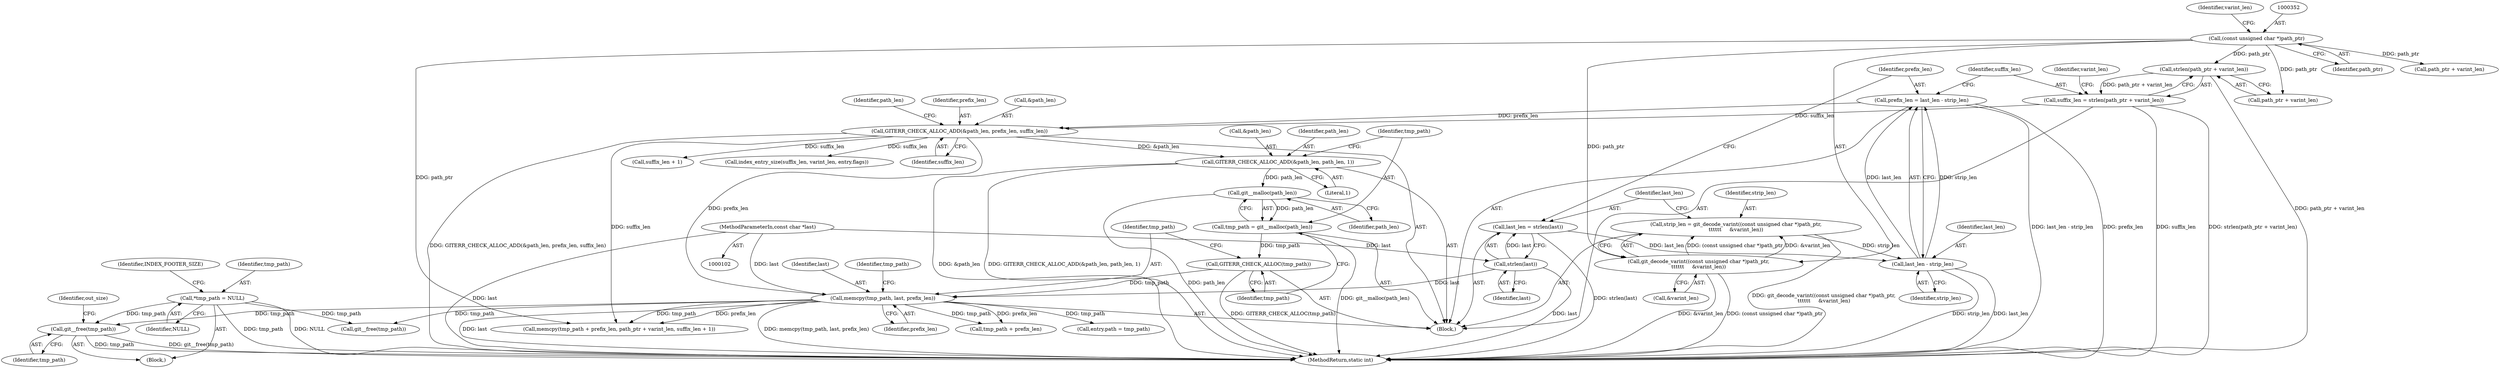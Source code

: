 digraph "0_libgit2_3207ddb0103543da8ad2139ec6539f590f9900c1@API" {
"1000455" [label="(Call,git__free(tmp_path))"];
"1000126" [label="(Call,*tmp_path = NULL)"];
"1000398" [label="(Call,memcpy(tmp_path, last, prefix_len))"];
"1000396" [label="(Call,GITERR_CHECK_ALLOC(tmp_path))"];
"1000392" [label="(Call,tmp_path = git__malloc(path_len))"];
"1000394" [label="(Call,git__malloc(path_len))"];
"1000387" [label="(Call,GITERR_CHECK_ALLOC_ADD(&path_len, path_len, 1))"];
"1000382" [label="(Call,GITERR_CHECK_ALLOC_ADD(&path_len, prefix_len, suffix_len))"];
"1000362" [label="(Call,prefix_len = last_len - strip_len)"];
"1000364" [label="(Call,last_len - strip_len)"];
"1000357" [label="(Call,last_len = strlen(last))"];
"1000359" [label="(Call,strlen(last))"];
"1000108" [label="(MethodParameterIn,const char *last)"];
"1000348" [label="(Call,strip_len = git_decode_varint((const unsigned char *)path_ptr,\n\t\t\t\t\t\t     &varint_len))"];
"1000350" [label="(Call,git_decode_varint((const unsigned char *)path_ptr,\n\t\t\t\t\t\t     &varint_len))"];
"1000351" [label="(Call,(const unsigned char *)path_ptr)"];
"1000368" [label="(Call,suffix_len = strlen(path_ptr + varint_len))"];
"1000370" [label="(Call,strlen(path_ptr + varint_len))"];
"1000391" [label="(Literal,1)"];
"1000109" [label="(Block,)"];
"1000368" [label="(Call,suffix_len = strlen(path_ptr + varint_len))"];
"1000365" [label="(Identifier,last_len)"];
"1000348" [label="(Call,strip_len = git_decode_varint((const unsigned char *)path_ptr,\n\t\t\t\t\t\t     &varint_len))"];
"1000351" [label="(Call,(const unsigned char *)path_ptr)"];
"1000127" [label="(Identifier,tmp_path)"];
"1000402" [label="(Call,memcpy(tmp_path + prefix_len, path_ptr + varint_len, suffix_len + 1))"];
"1000386" [label="(Identifier,suffix_len)"];
"1000396" [label="(Call,GITERR_CHECK_ALLOC(tmp_path))"];
"1000450" [label="(Call,git__free(tmp_path))"];
"1000400" [label="(Identifier,last)"];
"1000399" [label="(Identifier,tmp_path)"];
"1000358" [label="(Identifier,last_len)"];
"1000355" [label="(Identifier,varint_len)"];
"1000369" [label="(Identifier,suffix_len)"];
"1000108" [label="(MethodParameterIn,const char *last)"];
"1000354" [label="(Call,&varint_len)"];
"1000404" [label="(Identifier,tmp_path)"];
"1000383" [label="(Call,&path_len)"];
"1000463" [label="(MethodReturn,static int)"];
"1000459" [label="(Identifier,out_size)"];
"1000126" [label="(Call,*tmp_path = NULL)"];
"1000359" [label="(Call,strlen(last))"];
"1000382" [label="(Call,GITERR_CHECK_ALLOC_ADD(&path_len, prefix_len, suffix_len))"];
"1000362" [label="(Call,prefix_len = last_len - strip_len)"];
"1000409" [label="(Call,suffix_len + 1)"];
"1000395" [label="(Identifier,path_len)"];
"1000132" [label="(Identifier,INDEX_FOOTER_SIZE)"];
"1000353" [label="(Identifier,path_ptr)"];
"1000389" [label="(Identifier,path_len)"];
"1000401" [label="(Identifier,prefix_len)"];
"1000392" [label="(Call,tmp_path = git__malloc(path_len))"];
"1000398" [label="(Call,memcpy(tmp_path, last, prefix_len))"];
"1000363" [label="(Identifier,prefix_len)"];
"1000366" [label="(Identifier,strip_len)"];
"1000360" [label="(Identifier,last)"];
"1000406" [label="(Call,path_ptr + varint_len)"];
"1000357" [label="(Call,last_len = strlen(last))"];
"1000455" [label="(Call,git__free(tmp_path))"];
"1000387" [label="(Call,GITERR_CHECK_ALLOC_ADD(&path_len, path_len, 1))"];
"1000456" [label="(Identifier,tmp_path)"];
"1000390" [label="(Identifier,path_len)"];
"1000397" [label="(Identifier,tmp_path)"];
"1000364" [label="(Call,last_len - strip_len)"];
"1000128" [label="(Identifier,NULL)"];
"1000345" [label="(Block,)"];
"1000388" [label="(Call,&path_len)"];
"1000350" [label="(Call,git_decode_varint((const unsigned char *)path_ptr,\n\t\t\t\t\t\t     &varint_len))"];
"1000349" [label="(Identifier,strip_len)"];
"1000394" [label="(Call,git__malloc(path_len))"];
"1000371" [label="(Call,path_ptr + varint_len)"];
"1000414" [label="(Call,index_entry_size(suffix_len, varint_len, entry.flags))"];
"1000393" [label="(Identifier,tmp_path)"];
"1000403" [label="(Call,tmp_path + prefix_len)"];
"1000377" [label="(Identifier,varint_len)"];
"1000420" [label="(Call,entry.path = tmp_path)"];
"1000370" [label="(Call,strlen(path_ptr + varint_len))"];
"1000385" [label="(Identifier,prefix_len)"];
"1000455" -> "1000109"  [label="AST: "];
"1000455" -> "1000456"  [label="CFG: "];
"1000456" -> "1000455"  [label="AST: "];
"1000459" -> "1000455"  [label="CFG: "];
"1000455" -> "1000463"  [label="DDG: git__free(tmp_path)"];
"1000455" -> "1000463"  [label="DDG: tmp_path"];
"1000126" -> "1000455"  [label="DDG: tmp_path"];
"1000398" -> "1000455"  [label="DDG: tmp_path"];
"1000126" -> "1000109"  [label="AST: "];
"1000126" -> "1000128"  [label="CFG: "];
"1000127" -> "1000126"  [label="AST: "];
"1000128" -> "1000126"  [label="AST: "];
"1000132" -> "1000126"  [label="CFG: "];
"1000126" -> "1000463"  [label="DDG: tmp_path"];
"1000126" -> "1000463"  [label="DDG: NULL"];
"1000126" -> "1000450"  [label="DDG: tmp_path"];
"1000398" -> "1000345"  [label="AST: "];
"1000398" -> "1000401"  [label="CFG: "];
"1000399" -> "1000398"  [label="AST: "];
"1000400" -> "1000398"  [label="AST: "];
"1000401" -> "1000398"  [label="AST: "];
"1000404" -> "1000398"  [label="CFG: "];
"1000398" -> "1000463"  [label="DDG: memcpy(tmp_path, last, prefix_len)"];
"1000398" -> "1000463"  [label="DDG: last"];
"1000396" -> "1000398"  [label="DDG: tmp_path"];
"1000359" -> "1000398"  [label="DDG: last"];
"1000108" -> "1000398"  [label="DDG: last"];
"1000382" -> "1000398"  [label="DDG: prefix_len"];
"1000398" -> "1000402"  [label="DDG: tmp_path"];
"1000398" -> "1000402"  [label="DDG: prefix_len"];
"1000398" -> "1000403"  [label="DDG: tmp_path"];
"1000398" -> "1000403"  [label="DDG: prefix_len"];
"1000398" -> "1000420"  [label="DDG: tmp_path"];
"1000398" -> "1000450"  [label="DDG: tmp_path"];
"1000396" -> "1000345"  [label="AST: "];
"1000396" -> "1000397"  [label="CFG: "];
"1000397" -> "1000396"  [label="AST: "];
"1000399" -> "1000396"  [label="CFG: "];
"1000396" -> "1000463"  [label="DDG: GITERR_CHECK_ALLOC(tmp_path)"];
"1000392" -> "1000396"  [label="DDG: tmp_path"];
"1000392" -> "1000345"  [label="AST: "];
"1000392" -> "1000394"  [label="CFG: "];
"1000393" -> "1000392"  [label="AST: "];
"1000394" -> "1000392"  [label="AST: "];
"1000397" -> "1000392"  [label="CFG: "];
"1000392" -> "1000463"  [label="DDG: git__malloc(path_len)"];
"1000394" -> "1000392"  [label="DDG: path_len"];
"1000394" -> "1000395"  [label="CFG: "];
"1000395" -> "1000394"  [label="AST: "];
"1000394" -> "1000463"  [label="DDG: path_len"];
"1000387" -> "1000394"  [label="DDG: path_len"];
"1000387" -> "1000345"  [label="AST: "];
"1000387" -> "1000391"  [label="CFG: "];
"1000388" -> "1000387"  [label="AST: "];
"1000390" -> "1000387"  [label="AST: "];
"1000391" -> "1000387"  [label="AST: "];
"1000393" -> "1000387"  [label="CFG: "];
"1000387" -> "1000463"  [label="DDG: &path_len"];
"1000387" -> "1000463"  [label="DDG: GITERR_CHECK_ALLOC_ADD(&path_len, path_len, 1)"];
"1000382" -> "1000387"  [label="DDG: &path_len"];
"1000382" -> "1000345"  [label="AST: "];
"1000382" -> "1000386"  [label="CFG: "];
"1000383" -> "1000382"  [label="AST: "];
"1000385" -> "1000382"  [label="AST: "];
"1000386" -> "1000382"  [label="AST: "];
"1000389" -> "1000382"  [label="CFG: "];
"1000382" -> "1000463"  [label="DDG: GITERR_CHECK_ALLOC_ADD(&path_len, prefix_len, suffix_len)"];
"1000362" -> "1000382"  [label="DDG: prefix_len"];
"1000368" -> "1000382"  [label="DDG: suffix_len"];
"1000382" -> "1000402"  [label="DDG: suffix_len"];
"1000382" -> "1000409"  [label="DDG: suffix_len"];
"1000382" -> "1000414"  [label="DDG: suffix_len"];
"1000362" -> "1000345"  [label="AST: "];
"1000362" -> "1000364"  [label="CFG: "];
"1000363" -> "1000362"  [label="AST: "];
"1000364" -> "1000362"  [label="AST: "];
"1000369" -> "1000362"  [label="CFG: "];
"1000362" -> "1000463"  [label="DDG: last_len - strip_len"];
"1000362" -> "1000463"  [label="DDG: prefix_len"];
"1000364" -> "1000362"  [label="DDG: last_len"];
"1000364" -> "1000362"  [label="DDG: strip_len"];
"1000364" -> "1000366"  [label="CFG: "];
"1000365" -> "1000364"  [label="AST: "];
"1000366" -> "1000364"  [label="AST: "];
"1000364" -> "1000463"  [label="DDG: last_len"];
"1000364" -> "1000463"  [label="DDG: strip_len"];
"1000357" -> "1000364"  [label="DDG: last_len"];
"1000348" -> "1000364"  [label="DDG: strip_len"];
"1000357" -> "1000345"  [label="AST: "];
"1000357" -> "1000359"  [label="CFG: "];
"1000358" -> "1000357"  [label="AST: "];
"1000359" -> "1000357"  [label="AST: "];
"1000363" -> "1000357"  [label="CFG: "];
"1000357" -> "1000463"  [label="DDG: strlen(last)"];
"1000359" -> "1000357"  [label="DDG: last"];
"1000359" -> "1000360"  [label="CFG: "];
"1000360" -> "1000359"  [label="AST: "];
"1000359" -> "1000463"  [label="DDG: last"];
"1000108" -> "1000359"  [label="DDG: last"];
"1000108" -> "1000102"  [label="AST: "];
"1000108" -> "1000463"  [label="DDG: last"];
"1000348" -> "1000345"  [label="AST: "];
"1000348" -> "1000350"  [label="CFG: "];
"1000349" -> "1000348"  [label="AST: "];
"1000350" -> "1000348"  [label="AST: "];
"1000358" -> "1000348"  [label="CFG: "];
"1000348" -> "1000463"  [label="DDG: git_decode_varint((const unsigned char *)path_ptr,\n\t\t\t\t\t\t     &varint_len)"];
"1000350" -> "1000348"  [label="DDG: (const unsigned char *)path_ptr"];
"1000350" -> "1000348"  [label="DDG: &varint_len"];
"1000350" -> "1000354"  [label="CFG: "];
"1000351" -> "1000350"  [label="AST: "];
"1000354" -> "1000350"  [label="AST: "];
"1000350" -> "1000463"  [label="DDG: (const unsigned char *)path_ptr"];
"1000350" -> "1000463"  [label="DDG: &varint_len"];
"1000351" -> "1000350"  [label="DDG: path_ptr"];
"1000351" -> "1000353"  [label="CFG: "];
"1000352" -> "1000351"  [label="AST: "];
"1000353" -> "1000351"  [label="AST: "];
"1000355" -> "1000351"  [label="CFG: "];
"1000351" -> "1000370"  [label="DDG: path_ptr"];
"1000351" -> "1000371"  [label="DDG: path_ptr"];
"1000351" -> "1000402"  [label="DDG: path_ptr"];
"1000351" -> "1000406"  [label="DDG: path_ptr"];
"1000368" -> "1000345"  [label="AST: "];
"1000368" -> "1000370"  [label="CFG: "];
"1000369" -> "1000368"  [label="AST: "];
"1000370" -> "1000368"  [label="AST: "];
"1000377" -> "1000368"  [label="CFG: "];
"1000368" -> "1000463"  [label="DDG: suffix_len"];
"1000368" -> "1000463"  [label="DDG: strlen(path_ptr + varint_len)"];
"1000370" -> "1000368"  [label="DDG: path_ptr + varint_len"];
"1000370" -> "1000371"  [label="CFG: "];
"1000371" -> "1000370"  [label="AST: "];
"1000370" -> "1000463"  [label="DDG: path_ptr + varint_len"];
}
